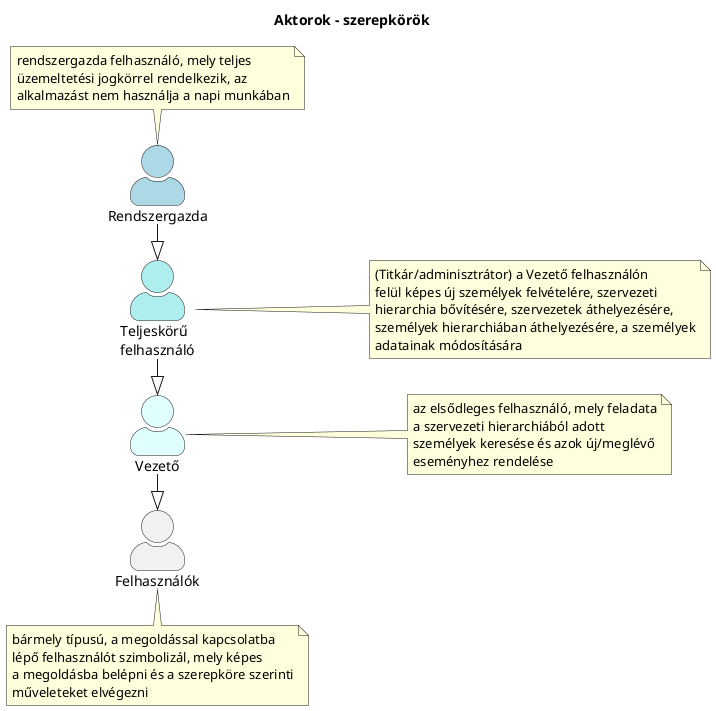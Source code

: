 @startuml

title Aktorok - szerepkörök

skinparam actorStyle awesome
left to right direction

"Teljeskörű \nfelhasználó" as SuperUser #PaleTurquoise
"Vezető" as User #LightCyan
"Felhasználók" as Users
"Rendszergazda" as Admin #LightBlue

    Admin -|> SuperUser
    note top of Admin
        rendszergazda felhasználó, mely teljes
        üzemeltetési jogkörrel rendelkezik, az
        alkalmazást nem használja a napi munkában
    end note
    User -|> Users
    note right of User
        az elsődleges felhasználó, mely feladata
        a szervezeti hierarchiából adott
        személyek keresése és azok új/meglévő
        eseményhez rendelése
    end note
    SuperUser -|> User
    note right of SuperUser
        (Titkár/adminisztrátor) a Vezető felhasználón
        felül képes új személyek felvételére, szervezeti
        hierarchia bővítésére, szervezetek áthelyezésére, 
        személyek hierarchiában áthelyezésére, a személyek
        adatainak módosítására
    end note
    note bottom of Users
        bármely típusú, a megoldással kapcsolatba
        lépő felhasználót szimbolizál, mely képes
        a megoldásba belépni és a szerepköre szerinti
        műveleteket elvégezni
    end note



@enduml